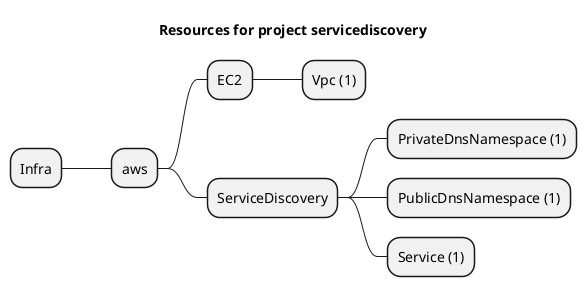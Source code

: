 @startmindmap
title Resources for project servicediscovery
skinparam monochrome true
+ Infra
++ aws
+++ EC2
++++ Vpc (1)
+++ ServiceDiscovery
++++ PrivateDnsNamespace (1)
++++ PublicDnsNamespace (1)
++++ Service (1)
@endmindmap